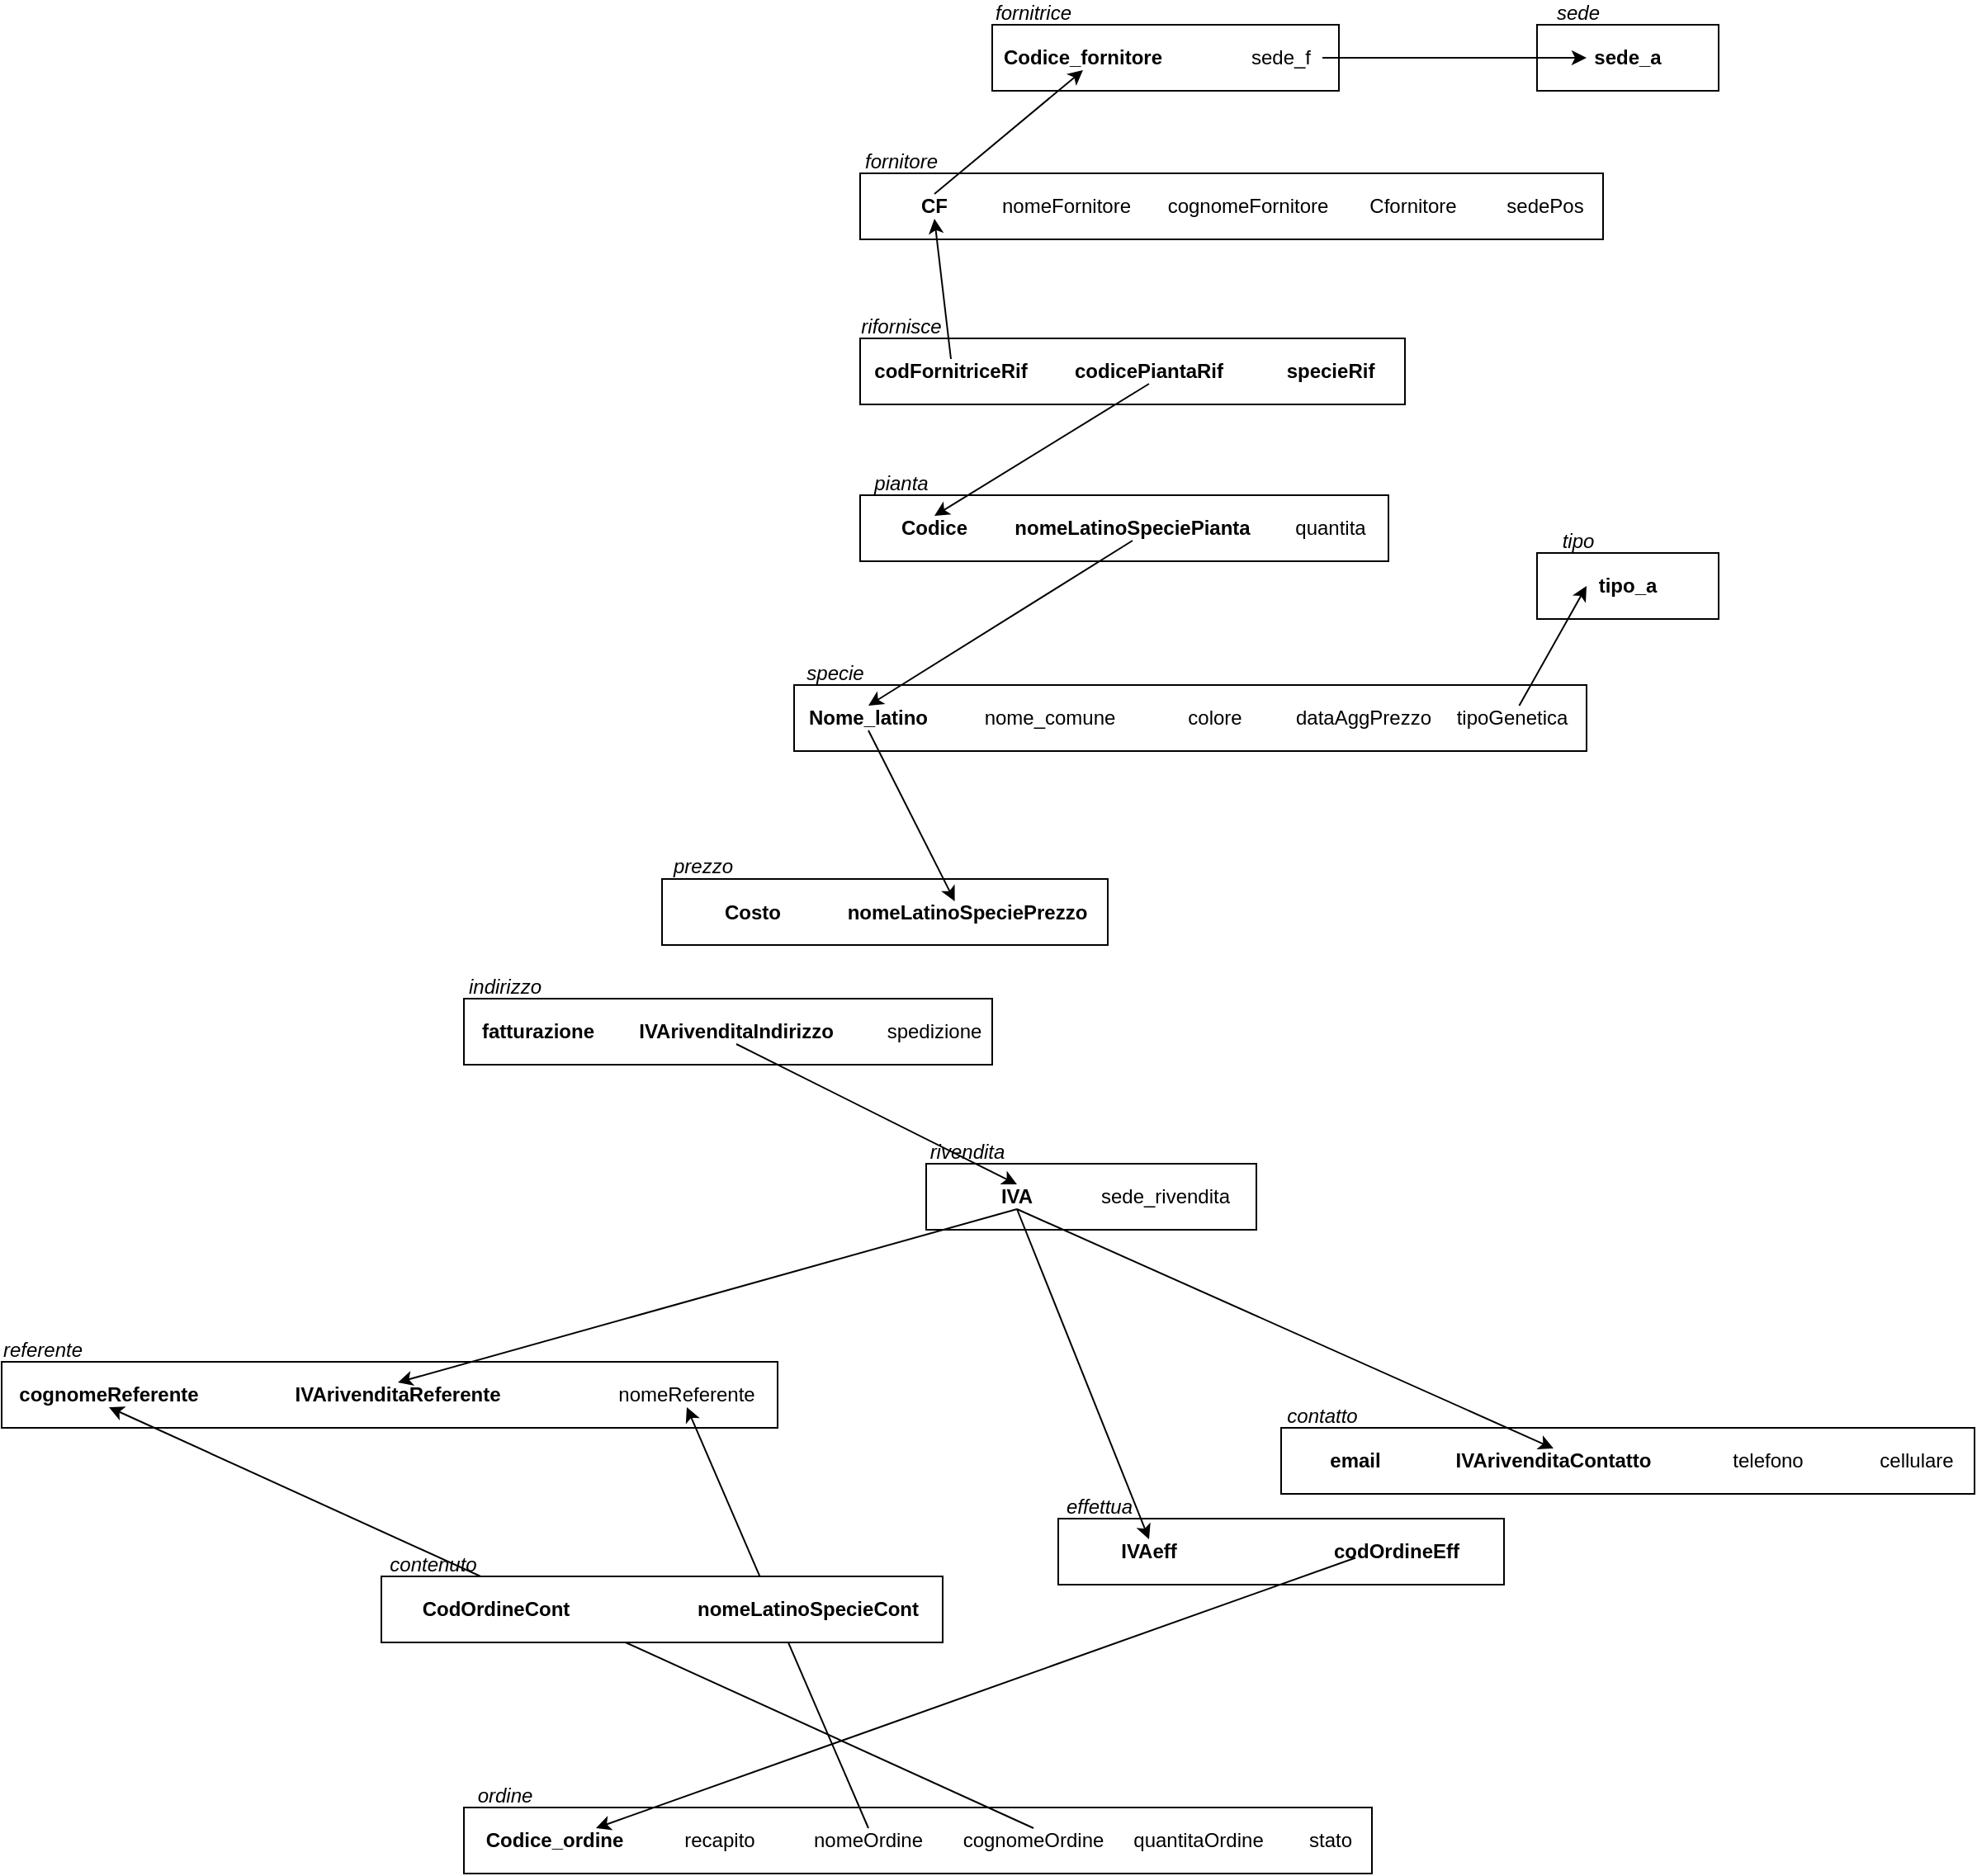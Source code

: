 <mxfile version="22.0.2" type="device">
  <diagram name="Page-1" id="4J5p4oIM8bTuEm2Da4yl">
    <mxGraphModel dx="779" dy="482" grid="1" gridSize="10" guides="1" tooltips="1" connect="1" arrows="1" fold="1" page="1" pageScale="1" pageWidth="850" pageHeight="1100" math="0" shadow="0">
      <root>
        <mxCell id="0" />
        <mxCell id="1" parent="0" />
        <mxCell id="cbJJlk8RzXOvrULVz9w7-89" value="" style="group" vertex="1" connectable="0" parent="1">
          <mxGeometry x="1105" y="930" width="420" height="55" as="geometry" />
        </mxCell>
        <mxCell id="cbJJlk8RzXOvrULVz9w7-61" value="" style="rounded=0;whiteSpace=wrap;html=1;" vertex="1" parent="cbJJlk8RzXOvrULVz9w7-89">
          <mxGeometry y="15" width="420" height="40" as="geometry" />
        </mxCell>
        <mxCell id="cbJJlk8RzXOvrULVz9w7-62" value="&lt;b&gt;email&lt;/b&gt;" style="text;html=1;strokeColor=none;fillColor=none;align=center;verticalAlign=middle;whiteSpace=wrap;rounded=0;" vertex="1" parent="cbJJlk8RzXOvrULVz9w7-89">
          <mxGeometry x="20" y="27.5" width="50" height="15" as="geometry" />
        </mxCell>
        <mxCell id="cbJJlk8RzXOvrULVz9w7-63" value="&lt;b&gt;IVArivenditaContatto&lt;br&gt;&lt;/b&gt;" style="text;html=1;strokeColor=none;fillColor=none;align=center;verticalAlign=middle;whiteSpace=wrap;rounded=0;" vertex="1" parent="cbJJlk8RzXOvrULVz9w7-89">
          <mxGeometry x="140" y="27.5" width="50" height="15" as="geometry" />
        </mxCell>
        <mxCell id="cbJJlk8RzXOvrULVz9w7-64" value="&lt;i&gt;contatto&lt;/i&gt;" style="text;html=1;strokeColor=none;fillColor=none;align=center;verticalAlign=middle;whiteSpace=wrap;rounded=0;" vertex="1" parent="cbJJlk8RzXOvrULVz9w7-89">
          <mxGeometry width="50" height="15" as="geometry" />
        </mxCell>
        <mxCell id="cbJJlk8RzXOvrULVz9w7-65" value="telefono" style="text;html=1;strokeColor=none;fillColor=none;align=center;verticalAlign=middle;whiteSpace=wrap;rounded=0;" vertex="1" parent="cbJJlk8RzXOvrULVz9w7-89">
          <mxGeometry x="270" y="27.5" width="50" height="15" as="geometry" />
        </mxCell>
        <mxCell id="cbJJlk8RzXOvrULVz9w7-66" value="cellulare" style="text;html=1;strokeColor=none;fillColor=none;align=center;verticalAlign=middle;whiteSpace=wrap;rounded=0;" vertex="1" parent="cbJJlk8RzXOvrULVz9w7-89">
          <mxGeometry x="360" y="27.5" width="50" height="15" as="geometry" />
        </mxCell>
        <mxCell id="cbJJlk8RzXOvrULVz9w7-90" value="" style="group" vertex="1" connectable="0" parent="1">
          <mxGeometry x="610" y="670" width="320" height="55" as="geometry" />
        </mxCell>
        <mxCell id="cbJJlk8RzXOvrULVz9w7-56" value="" style="rounded=0;whiteSpace=wrap;html=1;" vertex="1" parent="cbJJlk8RzXOvrULVz9w7-90">
          <mxGeometry y="15" width="320" height="40" as="geometry" />
        </mxCell>
        <mxCell id="cbJJlk8RzXOvrULVz9w7-57" value="&lt;b&gt;fatturazione&lt;/b&gt;" style="text;html=1;strokeColor=none;fillColor=none;align=center;verticalAlign=middle;whiteSpace=wrap;rounded=0;" vertex="1" parent="cbJJlk8RzXOvrULVz9w7-90">
          <mxGeometry x="20" y="27.5" width="50" height="15" as="geometry" />
        </mxCell>
        <mxCell id="cbJJlk8RzXOvrULVz9w7-58" value="&lt;b&gt;IVArivenditaIndirizzo&lt;br&gt;&lt;/b&gt;" style="text;html=1;strokeColor=none;fillColor=none;align=center;verticalAlign=middle;whiteSpace=wrap;rounded=0;" vertex="1" parent="cbJJlk8RzXOvrULVz9w7-90">
          <mxGeometry x="140" y="27.5" width="50" height="15" as="geometry" />
        </mxCell>
        <mxCell id="cbJJlk8RzXOvrULVz9w7-59" value="&lt;i&gt;indirizzo&lt;/i&gt;" style="text;html=1;strokeColor=none;fillColor=none;align=center;verticalAlign=middle;whiteSpace=wrap;rounded=0;" vertex="1" parent="cbJJlk8RzXOvrULVz9w7-90">
          <mxGeometry width="50" height="15" as="geometry" />
        </mxCell>
        <mxCell id="cbJJlk8RzXOvrULVz9w7-60" value="spedizione" style="text;html=1;strokeColor=none;fillColor=none;align=center;verticalAlign=middle;whiteSpace=wrap;rounded=0;" vertex="1" parent="cbJJlk8RzXOvrULVz9w7-90">
          <mxGeometry x="260" y="27.5" width="50" height="15" as="geometry" />
        </mxCell>
        <mxCell id="cbJJlk8RzXOvrULVz9w7-91" value="" style="group" vertex="1" connectable="0" parent="1">
          <mxGeometry x="890" y="770" width="200" height="55" as="geometry" />
        </mxCell>
        <mxCell id="cbJJlk8RzXOvrULVz9w7-42" value="" style="rounded=0;whiteSpace=wrap;html=1;" vertex="1" parent="cbJJlk8RzXOvrULVz9w7-91">
          <mxGeometry y="15" width="200" height="40" as="geometry" />
        </mxCell>
        <mxCell id="cbJJlk8RzXOvrULVz9w7-43" value="&lt;b&gt;IVA&lt;/b&gt;" style="text;html=1;strokeColor=none;fillColor=none;align=center;verticalAlign=middle;whiteSpace=wrap;rounded=0;" vertex="1" parent="cbJJlk8RzXOvrULVz9w7-91">
          <mxGeometry x="30" y="27.5" width="50" height="15" as="geometry" />
        </mxCell>
        <mxCell id="cbJJlk8RzXOvrULVz9w7-44" value="sede_rivendita" style="text;html=1;strokeColor=none;fillColor=none;align=center;verticalAlign=middle;whiteSpace=wrap;rounded=0;" vertex="1" parent="cbJJlk8RzXOvrULVz9w7-91">
          <mxGeometry x="120" y="27.5" width="50" height="15" as="geometry" />
        </mxCell>
        <mxCell id="cbJJlk8RzXOvrULVz9w7-45" value="&lt;i&gt;rivendita&lt;/i&gt;" style="text;html=1;strokeColor=none;fillColor=none;align=center;verticalAlign=middle;whiteSpace=wrap;rounded=0;" vertex="1" parent="cbJJlk8RzXOvrULVz9w7-91">
          <mxGeometry width="50" height="15" as="geometry" />
        </mxCell>
        <mxCell id="cbJJlk8RzXOvrULVz9w7-88" style="rounded=0;orthogonalLoop=1;jettySize=auto;html=1;exitX=0.5;exitY=1;exitDx=0;exitDy=0;entryX=0.5;entryY=0;entryDx=0;entryDy=0;" edge="1" parent="1" source="cbJJlk8RzXOvrULVz9w7-58" target="cbJJlk8RzXOvrULVz9w7-43">
          <mxGeometry relative="1" as="geometry">
            <mxPoint x="880" y="780" as="targetPoint" />
          </mxGeometry>
        </mxCell>
        <mxCell id="cbJJlk8RzXOvrULVz9w7-92" value="" style="group" vertex="1" connectable="0" parent="1">
          <mxGeometry x="730" y="597.5" width="270" height="55" as="geometry" />
        </mxCell>
        <mxCell id="cbJJlk8RzXOvrULVz9w7-51" value="" style="rounded=0;whiteSpace=wrap;html=1;" vertex="1" parent="cbJJlk8RzXOvrULVz9w7-92">
          <mxGeometry y="15" width="270" height="40" as="geometry" />
        </mxCell>
        <mxCell id="cbJJlk8RzXOvrULVz9w7-52" value="&lt;b&gt;Costo&lt;/b&gt;" style="text;html=1;strokeColor=none;fillColor=none;align=center;verticalAlign=middle;whiteSpace=wrap;rounded=0;" vertex="1" parent="cbJJlk8RzXOvrULVz9w7-92">
          <mxGeometry x="30" y="27.5" width="50" height="15" as="geometry" />
        </mxCell>
        <mxCell id="cbJJlk8RzXOvrULVz9w7-53" value="&lt;b&gt;nomeLatinoSpeciePrezzo&lt;/b&gt;" style="text;html=1;strokeColor=none;fillColor=none;align=center;verticalAlign=middle;whiteSpace=wrap;rounded=0;" vertex="1" parent="cbJJlk8RzXOvrULVz9w7-92">
          <mxGeometry x="160" y="27.5" width="50" height="15" as="geometry" />
        </mxCell>
        <mxCell id="cbJJlk8RzXOvrULVz9w7-54" value="&lt;i&gt;prezzo&lt;/i&gt;" style="text;html=1;strokeColor=none;fillColor=none;align=center;verticalAlign=middle;whiteSpace=wrap;rounded=0;" vertex="1" parent="cbJJlk8RzXOvrULVz9w7-92">
          <mxGeometry width="50" height="15" as="geometry" />
        </mxCell>
        <mxCell id="cbJJlk8RzXOvrULVz9w7-93" value="" style="group" vertex="1" connectable="0" parent="1">
          <mxGeometry x="810" y="480" width="480" height="55" as="geometry" />
        </mxCell>
        <mxCell id="cbJJlk8RzXOvrULVz9w7-27" value="" style="rounded=0;whiteSpace=wrap;html=1;" vertex="1" parent="cbJJlk8RzXOvrULVz9w7-93">
          <mxGeometry y="15" width="480" height="40" as="geometry" />
        </mxCell>
        <mxCell id="cbJJlk8RzXOvrULVz9w7-28" value="&lt;b&gt;Nome_latino&lt;/b&gt;" style="text;html=1;strokeColor=none;fillColor=none;align=center;verticalAlign=middle;rounded=0;whiteSpace=wrap;" vertex="1" parent="cbJJlk8RzXOvrULVz9w7-93">
          <mxGeometry x="20" y="27.5" width="50" height="15" as="geometry" />
        </mxCell>
        <mxCell id="cbJJlk8RzXOvrULVz9w7-29" value="nome_comune" style="text;html=1;strokeColor=none;fillColor=none;align=center;verticalAlign=middle;whiteSpace=wrap;rounded=0;" vertex="1" parent="cbJJlk8RzXOvrULVz9w7-93">
          <mxGeometry x="130" y="27.5" width="50" height="15" as="geometry" />
        </mxCell>
        <mxCell id="cbJJlk8RzXOvrULVz9w7-30" value="&lt;i&gt;specie&lt;/i&gt;" style="text;html=1;strokeColor=none;fillColor=none;align=center;verticalAlign=middle;whiteSpace=wrap;rounded=0;" vertex="1" parent="cbJJlk8RzXOvrULVz9w7-93">
          <mxGeometry width="50" height="15" as="geometry" />
        </mxCell>
        <mxCell id="cbJJlk8RzXOvrULVz9w7-31" value="colore" style="text;html=1;strokeColor=none;fillColor=none;align=center;verticalAlign=middle;whiteSpace=wrap;rounded=0;" vertex="1" parent="cbJJlk8RzXOvrULVz9w7-93">
          <mxGeometry x="230" y="27.5" width="50" height="15" as="geometry" />
        </mxCell>
        <mxCell id="cbJJlk8RzXOvrULVz9w7-32" value="dataAggPrezzo" style="text;html=1;strokeColor=none;fillColor=none;align=center;verticalAlign=middle;whiteSpace=wrap;rounded=0;" vertex="1" parent="cbJJlk8RzXOvrULVz9w7-93">
          <mxGeometry x="320" y="27.5" width="50" height="15" as="geometry" />
        </mxCell>
        <mxCell id="cbJJlk8RzXOvrULVz9w7-33" value="tipoGenetica" style="text;html=1;strokeColor=none;fillColor=none;align=center;verticalAlign=middle;whiteSpace=wrap;rounded=0;" vertex="1" parent="cbJJlk8RzXOvrULVz9w7-93">
          <mxGeometry x="410" y="27.5" width="50" height="15" as="geometry" />
        </mxCell>
        <mxCell id="cbJJlk8RzXOvrULVz9w7-94" value="" style="group" vertex="1" connectable="0" parent="1">
          <mxGeometry x="850" y="365" width="320" height="55" as="geometry" />
        </mxCell>
        <mxCell id="cbJJlk8RzXOvrULVz9w7-46" value="" style="rounded=0;whiteSpace=wrap;html=1;" vertex="1" parent="cbJJlk8RzXOvrULVz9w7-94">
          <mxGeometry y="15" width="320" height="40" as="geometry" />
        </mxCell>
        <mxCell id="cbJJlk8RzXOvrULVz9w7-47" value="&lt;b&gt;Codice&lt;/b&gt;" style="text;html=1;strokeColor=none;fillColor=none;align=center;verticalAlign=middle;whiteSpace=wrap;rounded=0;" vertex="1" parent="cbJJlk8RzXOvrULVz9w7-94">
          <mxGeometry x="20" y="27.5" width="50" height="15" as="geometry" />
        </mxCell>
        <mxCell id="cbJJlk8RzXOvrULVz9w7-48" value="&lt;b&gt;nomeLatinoSpeciePianta&lt;br&gt;&lt;/b&gt;" style="text;html=1;strokeColor=none;fillColor=none;align=center;verticalAlign=middle;whiteSpace=wrap;rounded=0;" vertex="1" parent="cbJJlk8RzXOvrULVz9w7-94">
          <mxGeometry x="140" y="27.5" width="50" height="15" as="geometry" />
        </mxCell>
        <mxCell id="cbJJlk8RzXOvrULVz9w7-49" value="&lt;i&gt;pianta&lt;/i&gt;" style="text;html=1;strokeColor=none;fillColor=none;align=center;verticalAlign=middle;whiteSpace=wrap;rounded=0;" vertex="1" parent="cbJJlk8RzXOvrULVz9w7-94">
          <mxGeometry width="50" height="15" as="geometry" />
        </mxCell>
        <mxCell id="cbJJlk8RzXOvrULVz9w7-50" value="quantita" style="text;html=1;strokeColor=none;fillColor=none;align=center;verticalAlign=middle;whiteSpace=wrap;rounded=0;" vertex="1" parent="cbJJlk8RzXOvrULVz9w7-94">
          <mxGeometry x="260" y="27.5" width="50" height="15" as="geometry" />
        </mxCell>
        <mxCell id="cbJJlk8RzXOvrULVz9w7-86" style="rounded=0;orthogonalLoop=1;jettySize=auto;html=1;exitX=0.5;exitY=1;exitDx=0;exitDy=0;entryX=0.5;entryY=0;entryDx=0;entryDy=0;" edge="1" parent="1" source="cbJJlk8RzXOvrULVz9w7-48" target="cbJJlk8RzXOvrULVz9w7-28">
          <mxGeometry relative="1" as="geometry" />
        </mxCell>
        <mxCell id="cbJJlk8RzXOvrULVz9w7-85" style="rounded=0;orthogonalLoop=1;jettySize=auto;html=1;exitX=0.5;exitY=1;exitDx=0;exitDy=0;entryX=0.346;entryY=0.067;entryDx=0;entryDy=0;entryPerimeter=0;" edge="1" parent="1" source="cbJJlk8RzXOvrULVz9w7-28" target="cbJJlk8RzXOvrULVz9w7-53">
          <mxGeometry relative="1" as="geometry" />
        </mxCell>
        <mxCell id="cbJJlk8RzXOvrULVz9w7-95" style="rounded=0;orthogonalLoop=1;jettySize=auto;html=1;exitX=0.5;exitY=1;exitDx=0;exitDy=0;entryX=0.5;entryY=0;entryDx=0;entryDy=0;" edge="1" parent="1" source="cbJJlk8RzXOvrULVz9w7-43" target="cbJJlk8RzXOvrULVz9w7-63">
          <mxGeometry relative="1" as="geometry" />
        </mxCell>
        <mxCell id="cbJJlk8RzXOvrULVz9w7-96" value="" style="group" vertex="1" connectable="0" parent="1">
          <mxGeometry x="970" y="985" width="270" height="55" as="geometry" />
        </mxCell>
        <mxCell id="cbJJlk8RzXOvrULVz9w7-77" value="" style="rounded=0;whiteSpace=wrap;html=1;" vertex="1" parent="cbJJlk8RzXOvrULVz9w7-96">
          <mxGeometry y="15" width="270" height="40" as="geometry" />
        </mxCell>
        <mxCell id="cbJJlk8RzXOvrULVz9w7-78" value="&lt;b&gt;IVAeff&lt;/b&gt;" style="text;html=1;strokeColor=none;fillColor=none;align=center;verticalAlign=middle;whiteSpace=wrap;rounded=0;" vertex="1" parent="cbJJlk8RzXOvrULVz9w7-96">
          <mxGeometry x="30" y="27.5" width="50" height="15" as="geometry" />
        </mxCell>
        <mxCell id="cbJJlk8RzXOvrULVz9w7-79" value="&lt;b&gt;codOrdineEff&lt;/b&gt;" style="text;html=1;strokeColor=none;fillColor=none;align=center;verticalAlign=middle;whiteSpace=wrap;rounded=0;" vertex="1" parent="cbJJlk8RzXOvrULVz9w7-96">
          <mxGeometry x="180" y="27.5" width="50" height="15" as="geometry" />
        </mxCell>
        <mxCell id="cbJJlk8RzXOvrULVz9w7-80" value="&lt;i&gt;effettua&lt;/i&gt;" style="text;html=1;strokeColor=none;fillColor=none;align=center;verticalAlign=middle;whiteSpace=wrap;rounded=0;" vertex="1" parent="cbJJlk8RzXOvrULVz9w7-96">
          <mxGeometry width="50" height="15" as="geometry" />
        </mxCell>
        <mxCell id="cbJJlk8RzXOvrULVz9w7-97" value="" style="group" vertex="1" connectable="0" parent="1">
          <mxGeometry x="850" y="270" width="330" height="55" as="geometry" />
        </mxCell>
        <mxCell id="cbJJlk8RzXOvrULVz9w7-72" value="" style="rounded=0;whiteSpace=wrap;html=1;" vertex="1" parent="cbJJlk8RzXOvrULVz9w7-97">
          <mxGeometry y="15" width="330" height="40" as="geometry" />
        </mxCell>
        <mxCell id="cbJJlk8RzXOvrULVz9w7-73" value="&lt;b&gt;codFornitriceRif&lt;/b&gt;" style="text;html=1;strokeColor=none;fillColor=none;align=center;verticalAlign=middle;whiteSpace=wrap;rounded=0;" vertex="1" parent="cbJJlk8RzXOvrULVz9w7-97">
          <mxGeometry x="30" y="27.5" width="50" height="15" as="geometry" />
        </mxCell>
        <mxCell id="cbJJlk8RzXOvrULVz9w7-74" value="&lt;b&gt;codicePiantaRif&lt;br&gt;&lt;/b&gt;" style="text;html=1;strokeColor=none;fillColor=none;align=center;verticalAlign=middle;whiteSpace=wrap;rounded=0;" vertex="1" parent="cbJJlk8RzXOvrULVz9w7-97">
          <mxGeometry x="150" y="27.5" width="50" height="15" as="geometry" />
        </mxCell>
        <mxCell id="cbJJlk8RzXOvrULVz9w7-75" value="&lt;i&gt;rifornisce&lt;/i&gt;" style="text;html=1;strokeColor=none;fillColor=none;align=center;verticalAlign=middle;whiteSpace=wrap;rounded=0;" vertex="1" parent="cbJJlk8RzXOvrULVz9w7-97">
          <mxGeometry width="50" height="15" as="geometry" />
        </mxCell>
        <mxCell id="cbJJlk8RzXOvrULVz9w7-76" value="&lt;b&gt;specieRif&lt;/b&gt;" style="text;html=1;strokeColor=none;fillColor=none;align=center;verticalAlign=middle;whiteSpace=wrap;rounded=0;" vertex="1" parent="cbJJlk8RzXOvrULVz9w7-97">
          <mxGeometry x="260" y="27.5" width="50" height="15" as="geometry" />
        </mxCell>
        <mxCell id="cbJJlk8RzXOvrULVz9w7-98" value="" style="group" vertex="1" connectable="0" parent="1">
          <mxGeometry x="330" y="890" width="470" height="55" as="geometry" />
        </mxCell>
        <mxCell id="cbJJlk8RzXOvrULVz9w7-67" value="" style="rounded=0;whiteSpace=wrap;html=1;" vertex="1" parent="cbJJlk8RzXOvrULVz9w7-98">
          <mxGeometry y="15" width="470" height="40" as="geometry" />
        </mxCell>
        <mxCell id="cbJJlk8RzXOvrULVz9w7-68" value="&lt;b&gt;cognomeReferente&lt;/b&gt;" style="text;html=1;strokeColor=none;fillColor=none;align=center;verticalAlign=middle;whiteSpace=wrap;rounded=0;" vertex="1" parent="cbJJlk8RzXOvrULVz9w7-98">
          <mxGeometry x="40" y="27.5" width="50" height="15" as="geometry" />
        </mxCell>
        <mxCell id="cbJJlk8RzXOvrULVz9w7-69" value="&lt;b&gt;IVArivenditaReferente&lt;br&gt;&lt;/b&gt;" style="text;html=1;strokeColor=none;fillColor=none;align=center;verticalAlign=middle;whiteSpace=wrap;rounded=0;" vertex="1" parent="cbJJlk8RzXOvrULVz9w7-98">
          <mxGeometry x="215" y="27.5" width="50" height="15" as="geometry" />
        </mxCell>
        <mxCell id="cbJJlk8RzXOvrULVz9w7-70" value="&lt;i&gt;referente&lt;/i&gt;" style="text;html=1;strokeColor=none;fillColor=none;align=center;verticalAlign=middle;whiteSpace=wrap;rounded=0;" vertex="1" parent="cbJJlk8RzXOvrULVz9w7-98">
          <mxGeometry width="50" height="15" as="geometry" />
        </mxCell>
        <mxCell id="cbJJlk8RzXOvrULVz9w7-71" value="nomeReferente" style="text;html=1;strokeColor=none;fillColor=none;align=center;verticalAlign=middle;whiteSpace=wrap;rounded=0;" vertex="1" parent="cbJJlk8RzXOvrULVz9w7-98">
          <mxGeometry x="390" y="27.5" width="50" height="15" as="geometry" />
        </mxCell>
        <mxCell id="cbJJlk8RzXOvrULVz9w7-99" value="" style="group" vertex="1" connectable="0" parent="1">
          <mxGeometry x="850" y="170" width="450" height="55" as="geometry" />
        </mxCell>
        <mxCell id="cbJJlk8RzXOvrULVz9w7-35" value="" style="rounded=0;whiteSpace=wrap;html=1;" vertex="1" parent="cbJJlk8RzXOvrULVz9w7-99">
          <mxGeometry y="15" width="450" height="40" as="geometry" />
        </mxCell>
        <mxCell id="cbJJlk8RzXOvrULVz9w7-36" value="&lt;b&gt;CF&lt;/b&gt;" style="text;html=1;strokeColor=none;fillColor=none;align=center;verticalAlign=middle;whiteSpace=wrap;rounded=0;" vertex="1" parent="cbJJlk8RzXOvrULVz9w7-99">
          <mxGeometry x="20" y="27.5" width="50" height="15" as="geometry" />
        </mxCell>
        <mxCell id="cbJJlk8RzXOvrULVz9w7-37" value="nomeFornitore" style="text;html=1;strokeColor=none;fillColor=none;align=center;verticalAlign=middle;whiteSpace=wrap;rounded=0;" vertex="1" parent="cbJJlk8RzXOvrULVz9w7-99">
          <mxGeometry x="100" y="27.5" width="50" height="15" as="geometry" />
        </mxCell>
        <mxCell id="cbJJlk8RzXOvrULVz9w7-38" value="&lt;i&gt;fornitore&lt;/i&gt;" style="text;html=1;strokeColor=none;fillColor=none;align=center;verticalAlign=middle;whiteSpace=wrap;rounded=0;" vertex="1" parent="cbJJlk8RzXOvrULVz9w7-99">
          <mxGeometry width="50" height="15" as="geometry" />
        </mxCell>
        <mxCell id="cbJJlk8RzXOvrULVz9w7-39" value="cognomeFornitore" style="text;html=1;strokeColor=none;fillColor=none;align=center;verticalAlign=middle;whiteSpace=wrap;rounded=0;" vertex="1" parent="cbJJlk8RzXOvrULVz9w7-99">
          <mxGeometry x="210" y="27.5" width="50" height="15" as="geometry" />
        </mxCell>
        <mxCell id="cbJJlk8RzXOvrULVz9w7-40" value="Cfornitore" style="text;html=1;strokeColor=none;fillColor=none;align=center;verticalAlign=middle;whiteSpace=wrap;rounded=0;" vertex="1" parent="cbJJlk8RzXOvrULVz9w7-99">
          <mxGeometry x="310" y="27.5" width="50" height="15" as="geometry" />
        </mxCell>
        <mxCell id="cbJJlk8RzXOvrULVz9w7-41" value="sedePos" style="text;html=1;strokeColor=none;fillColor=none;align=center;verticalAlign=middle;whiteSpace=wrap;rounded=0;" vertex="1" parent="cbJJlk8RzXOvrULVz9w7-99">
          <mxGeometry x="390" y="27.5" width="50" height="15" as="geometry" />
        </mxCell>
        <mxCell id="cbJJlk8RzXOvrULVz9w7-100" value="" style="group" vertex="1" connectable="0" parent="1">
          <mxGeometry x="610" y="1160" width="550" height="55" as="geometry" />
        </mxCell>
        <mxCell id="cbJJlk8RzXOvrULVz9w7-19" value="" style="rounded=0;whiteSpace=wrap;html=1;" vertex="1" parent="cbJJlk8RzXOvrULVz9w7-100">
          <mxGeometry y="15" width="550" height="40" as="geometry" />
        </mxCell>
        <mxCell id="cbJJlk8RzXOvrULVz9w7-20" value="&lt;b&gt;Codice_ordine&lt;/b&gt;" style="text;html=1;strokeColor=none;fillColor=none;align=center;verticalAlign=middle;whiteSpace=wrap;rounded=0;" vertex="1" parent="cbJJlk8RzXOvrULVz9w7-100">
          <mxGeometry x="30" y="27.5" width="50" height="15" as="geometry" />
        </mxCell>
        <mxCell id="cbJJlk8RzXOvrULVz9w7-21" value="recapito" style="text;html=1;strokeColor=none;fillColor=none;align=center;verticalAlign=middle;whiteSpace=wrap;rounded=0;" vertex="1" parent="cbJJlk8RzXOvrULVz9w7-100">
          <mxGeometry x="130" y="27.5" width="50" height="15" as="geometry" />
        </mxCell>
        <mxCell id="cbJJlk8RzXOvrULVz9w7-22" value="&lt;i&gt;ordine&lt;/i&gt;" style="text;html=1;strokeColor=none;fillColor=none;align=center;verticalAlign=middle;whiteSpace=wrap;rounded=0;" vertex="1" parent="cbJJlk8RzXOvrULVz9w7-100">
          <mxGeometry width="50" height="15" as="geometry" />
        </mxCell>
        <mxCell id="cbJJlk8RzXOvrULVz9w7-23" value="nomeOrdine" style="text;html=1;strokeColor=none;fillColor=none;align=center;verticalAlign=middle;whiteSpace=wrap;rounded=0;" vertex="1" parent="cbJJlk8RzXOvrULVz9w7-100">
          <mxGeometry x="220" y="27.5" width="50" height="15" as="geometry" />
        </mxCell>
        <mxCell id="cbJJlk8RzXOvrULVz9w7-24" value="cognomeOrdine" style="text;html=1;strokeColor=none;fillColor=none;align=center;verticalAlign=middle;whiteSpace=wrap;rounded=0;" vertex="1" parent="cbJJlk8RzXOvrULVz9w7-100">
          <mxGeometry x="320" y="27.5" width="50" height="15" as="geometry" />
        </mxCell>
        <mxCell id="cbJJlk8RzXOvrULVz9w7-25" value="quantitaOrdine" style="text;html=1;strokeColor=none;fillColor=none;align=center;verticalAlign=middle;whiteSpace=wrap;rounded=0;" vertex="1" parent="cbJJlk8RzXOvrULVz9w7-100">
          <mxGeometry x="420" y="27.5" width="50" height="15" as="geometry" />
        </mxCell>
        <mxCell id="cbJJlk8RzXOvrULVz9w7-26" value="stato" style="text;html=1;strokeColor=none;fillColor=none;align=center;verticalAlign=middle;whiteSpace=wrap;rounded=0;" vertex="1" parent="cbJJlk8RzXOvrULVz9w7-100">
          <mxGeometry x="500" y="27.5" width="50" height="15" as="geometry" />
        </mxCell>
        <mxCell id="cbJJlk8RzXOvrULVz9w7-102" value="" style="group" vertex="1" connectable="0" parent="1">
          <mxGeometry x="1260" y="400" width="110" height="55" as="geometry" />
        </mxCell>
        <mxCell id="cbJJlk8RzXOvrULVz9w7-8" value="" style="rounded=0;whiteSpace=wrap;html=1;" vertex="1" parent="cbJJlk8RzXOvrULVz9w7-102">
          <mxGeometry y="15" width="110" height="40" as="geometry" />
        </mxCell>
        <mxCell id="cbJJlk8RzXOvrULVz9w7-9" value="&lt;b&gt;tipo_a&lt;/b&gt;" style="text;html=1;strokeColor=none;fillColor=none;align=center;verticalAlign=middle;whiteSpace=wrap;rounded=0;" vertex="1" parent="cbJJlk8RzXOvrULVz9w7-102">
          <mxGeometry x="30" y="27.5" width="50" height="15" as="geometry" />
        </mxCell>
        <mxCell id="cbJJlk8RzXOvrULVz9w7-12" value="&lt;i&gt;tipo&lt;/i&gt;" style="text;html=1;strokeColor=none;fillColor=none;align=center;verticalAlign=middle;whiteSpace=wrap;rounded=0;" vertex="1" parent="cbJJlk8RzXOvrULVz9w7-102">
          <mxGeometry width="50" height="15" as="geometry" />
        </mxCell>
        <mxCell id="cbJJlk8RzXOvrULVz9w7-103" value="" style="group" vertex="1" connectable="0" parent="1">
          <mxGeometry x="1260" y="80" width="110" height="55" as="geometry" />
        </mxCell>
        <mxCell id="cbJJlk8RzXOvrULVz9w7-5" value="" style="rounded=0;whiteSpace=wrap;html=1;" vertex="1" parent="cbJJlk8RzXOvrULVz9w7-103">
          <mxGeometry y="15" width="110" height="40" as="geometry" />
        </mxCell>
        <mxCell id="cbJJlk8RzXOvrULVz9w7-6" value="&lt;b&gt;sede_a&lt;/b&gt;" style="text;html=1;strokeColor=none;fillColor=none;align=center;verticalAlign=middle;whiteSpace=wrap;rounded=0;" vertex="1" parent="cbJJlk8RzXOvrULVz9w7-103">
          <mxGeometry x="30" y="27.5" width="50" height="15" as="geometry" />
        </mxCell>
        <mxCell id="cbJJlk8RzXOvrULVz9w7-11" value="&lt;i&gt;sede&lt;/i&gt;" style="text;html=1;strokeColor=none;fillColor=none;align=center;verticalAlign=middle;whiteSpace=wrap;rounded=0;" vertex="1" parent="cbJJlk8RzXOvrULVz9w7-103">
          <mxGeometry width="50" height="15" as="geometry" />
        </mxCell>
        <mxCell id="cbJJlk8RzXOvrULVz9w7-104" value="" style="group" vertex="1" connectable="0" parent="1">
          <mxGeometry x="930" y="80" width="210" height="55" as="geometry" />
        </mxCell>
        <mxCell id="cbJJlk8RzXOvrULVz9w7-1" value="" style="rounded=0;whiteSpace=wrap;html=1;" vertex="1" parent="cbJJlk8RzXOvrULVz9w7-104">
          <mxGeometry y="15" width="210" height="40" as="geometry" />
        </mxCell>
        <mxCell id="cbJJlk8RzXOvrULVz9w7-2" value="&lt;b&gt;Codice_fornitore&lt;/b&gt;" style="text;html=1;strokeColor=none;fillColor=none;align=center;verticalAlign=middle;whiteSpace=wrap;rounded=0;" vertex="1" parent="cbJJlk8RzXOvrULVz9w7-104">
          <mxGeometry x="30" y="27.5" width="50" height="15" as="geometry" />
        </mxCell>
        <mxCell id="cbJJlk8RzXOvrULVz9w7-4" value="sede_f" style="text;html=1;strokeColor=none;fillColor=none;align=center;verticalAlign=middle;whiteSpace=wrap;rounded=0;" vertex="1" parent="cbJJlk8RzXOvrULVz9w7-104">
          <mxGeometry x="150" y="27.5" width="50" height="15" as="geometry" />
        </mxCell>
        <mxCell id="cbJJlk8RzXOvrULVz9w7-10" value="&lt;i&gt;fornitrice&lt;/i&gt;" style="text;html=1;strokeColor=none;fillColor=none;align=center;verticalAlign=middle;whiteSpace=wrap;rounded=0;" vertex="1" parent="cbJJlk8RzXOvrULVz9w7-104">
          <mxGeometry width="50" height="15" as="geometry" />
        </mxCell>
        <mxCell id="cbJJlk8RzXOvrULVz9w7-105" style="rounded=0;orthogonalLoop=1;jettySize=auto;html=1;exitX=0.5;exitY=1;exitDx=0;exitDy=0;entryX=0.5;entryY=0;entryDx=0;entryDy=0;" edge="1" parent="1" source="cbJJlk8RzXOvrULVz9w7-43" target="cbJJlk8RzXOvrULVz9w7-69">
          <mxGeometry relative="1" as="geometry" />
        </mxCell>
        <mxCell id="cbJJlk8RzXOvrULVz9w7-106" style="rounded=0;orthogonalLoop=1;jettySize=auto;html=1;exitX=0.5;exitY=0;exitDx=0;exitDy=0;entryX=0.5;entryY=1;entryDx=0;entryDy=0;" edge="1" parent="1" source="cbJJlk8RzXOvrULVz9w7-73" target="cbJJlk8RzXOvrULVz9w7-36">
          <mxGeometry relative="1" as="geometry" />
        </mxCell>
        <mxCell id="cbJJlk8RzXOvrULVz9w7-107" style="rounded=0;orthogonalLoop=1;jettySize=auto;html=1;exitX=0.5;exitY=1;exitDx=0;exitDy=0;entryX=0.5;entryY=0;entryDx=0;entryDy=0;" edge="1" parent="1" source="cbJJlk8RzXOvrULVz9w7-74" target="cbJJlk8RzXOvrULVz9w7-47">
          <mxGeometry relative="1" as="geometry" />
        </mxCell>
        <mxCell id="cbJJlk8RzXOvrULVz9w7-108" style="rounded=0;orthogonalLoop=1;jettySize=auto;html=1;entryX=0.5;entryY=0;entryDx=0;entryDy=0;exitX=0.5;exitY=1;exitDx=0;exitDy=0;" edge="1" parent="1" source="cbJJlk8RzXOvrULVz9w7-43" target="cbJJlk8RzXOvrULVz9w7-78">
          <mxGeometry relative="1" as="geometry">
            <mxPoint x="950" y="860" as="sourcePoint" />
          </mxGeometry>
        </mxCell>
        <mxCell id="cbJJlk8RzXOvrULVz9w7-109" style="rounded=0;orthogonalLoop=1;jettySize=auto;html=1;exitX=0;exitY=0.75;exitDx=0;exitDy=0;entryX=1;entryY=0;entryDx=0;entryDy=0;" edge="1" parent="1" source="cbJJlk8RzXOvrULVz9w7-79" target="cbJJlk8RzXOvrULVz9w7-20">
          <mxGeometry relative="1" as="geometry">
            <mxPoint x="450" y="1100" as="targetPoint" />
          </mxGeometry>
        </mxCell>
        <mxCell id="cbJJlk8RzXOvrULVz9w7-110" style="rounded=0;orthogonalLoop=1;jettySize=auto;html=1;entryX=0;entryY=0.5;entryDx=0;entryDy=0;" edge="1" parent="1" source="cbJJlk8RzXOvrULVz9w7-33" target="cbJJlk8RzXOvrULVz9w7-9">
          <mxGeometry relative="1" as="geometry">
            <mxPoint x="1320" y="480" as="sourcePoint" />
          </mxGeometry>
        </mxCell>
        <mxCell id="cbJJlk8RzXOvrULVz9w7-111" style="rounded=0;orthogonalLoop=1;jettySize=auto;html=1;exitX=0.5;exitY=0;exitDx=0;exitDy=0;entryX=0.5;entryY=1;entryDx=0;entryDy=0;" edge="1" parent="1" source="cbJJlk8RzXOvrULVz9w7-36" target="cbJJlk8RzXOvrULVz9w7-2">
          <mxGeometry relative="1" as="geometry" />
        </mxCell>
        <mxCell id="cbJJlk8RzXOvrULVz9w7-112" style="edgeStyle=orthogonalEdgeStyle;rounded=0;orthogonalLoop=1;jettySize=auto;html=1;exitX=1;exitY=0.5;exitDx=0;exitDy=0;entryX=0;entryY=0.5;entryDx=0;entryDy=0;" edge="1" parent="1" source="cbJJlk8RzXOvrULVz9w7-4" target="cbJJlk8RzXOvrULVz9w7-6">
          <mxGeometry relative="1" as="geometry" />
        </mxCell>
        <mxCell id="cbJJlk8RzXOvrULVz9w7-113" style="rounded=0;orthogonalLoop=1;jettySize=auto;html=1;exitX=0.5;exitY=0;exitDx=0;exitDy=0;entryX=0.5;entryY=1;entryDx=0;entryDy=0;" edge="1" parent="1" source="cbJJlk8RzXOvrULVz9w7-23" target="cbJJlk8RzXOvrULVz9w7-71">
          <mxGeometry relative="1" as="geometry" />
        </mxCell>
        <mxCell id="cbJJlk8RzXOvrULVz9w7-114" style="rounded=0;orthogonalLoop=1;jettySize=auto;html=1;exitX=0.5;exitY=0;exitDx=0;exitDy=0;entryX=0.5;entryY=1;entryDx=0;entryDy=0;" edge="1" parent="1" source="cbJJlk8RzXOvrULVz9w7-24" target="cbJJlk8RzXOvrULVz9w7-68">
          <mxGeometry relative="1" as="geometry" />
        </mxCell>
        <mxCell id="cbJJlk8RzXOvrULVz9w7-120" value="" style="group" vertex="1" connectable="0" parent="1">
          <mxGeometry x="560" y="1020" width="340" height="55" as="geometry" />
        </mxCell>
        <mxCell id="cbJJlk8RzXOvrULVz9w7-121" value="" style="rounded=0;whiteSpace=wrap;html=1;" vertex="1" parent="cbJJlk8RzXOvrULVz9w7-120">
          <mxGeometry y="15" width="340" height="40" as="geometry" />
        </mxCell>
        <mxCell id="cbJJlk8RzXOvrULVz9w7-122" value="&lt;b&gt;CodOrdineCont&lt;/b&gt;" style="text;html=1;strokeColor=none;fillColor=none;align=center;verticalAlign=middle;whiteSpace=wrap;rounded=0;" vertex="1" parent="cbJJlk8RzXOvrULVz9w7-120">
          <mxGeometry x="37.778" y="27.5" width="62.963" height="15" as="geometry" />
        </mxCell>
        <mxCell id="cbJJlk8RzXOvrULVz9w7-123" value="&lt;b&gt;nomeLatinoSpecieCont&lt;/b&gt;" style="text;html=1;strokeColor=none;fillColor=none;align=center;verticalAlign=middle;whiteSpace=wrap;rounded=0;" vertex="1" parent="cbJJlk8RzXOvrULVz9w7-120">
          <mxGeometry x="226.667" y="27.5" width="62.963" height="15" as="geometry" />
        </mxCell>
        <mxCell id="cbJJlk8RzXOvrULVz9w7-124" value="&lt;i&gt;contenuto&lt;/i&gt;" style="text;html=1;strokeColor=none;fillColor=none;align=center;verticalAlign=middle;whiteSpace=wrap;rounded=0;" vertex="1" parent="cbJJlk8RzXOvrULVz9w7-120">
          <mxGeometry width="62.963" height="15" as="geometry" />
        </mxCell>
      </root>
    </mxGraphModel>
  </diagram>
</mxfile>
